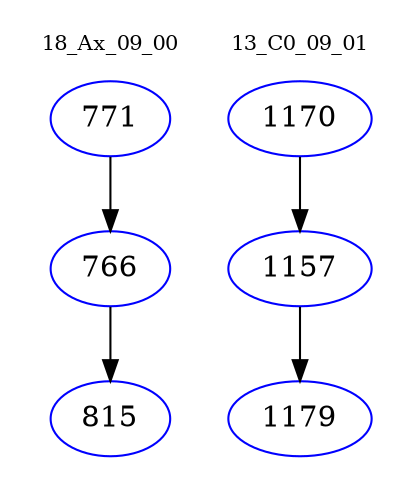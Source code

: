 digraph{
subgraph cluster_0 {
color = white
label = "18_Ax_09_00";
fontsize=10;
T0_771 [label="771", color="blue"]
T0_771 -> T0_766 [color="black"]
T0_766 [label="766", color="blue"]
T0_766 -> T0_815 [color="black"]
T0_815 [label="815", color="blue"]
}
subgraph cluster_1 {
color = white
label = "13_C0_09_01";
fontsize=10;
T1_1170 [label="1170", color="blue"]
T1_1170 -> T1_1157 [color="black"]
T1_1157 [label="1157", color="blue"]
T1_1157 -> T1_1179 [color="black"]
T1_1179 [label="1179", color="blue"]
}
}
